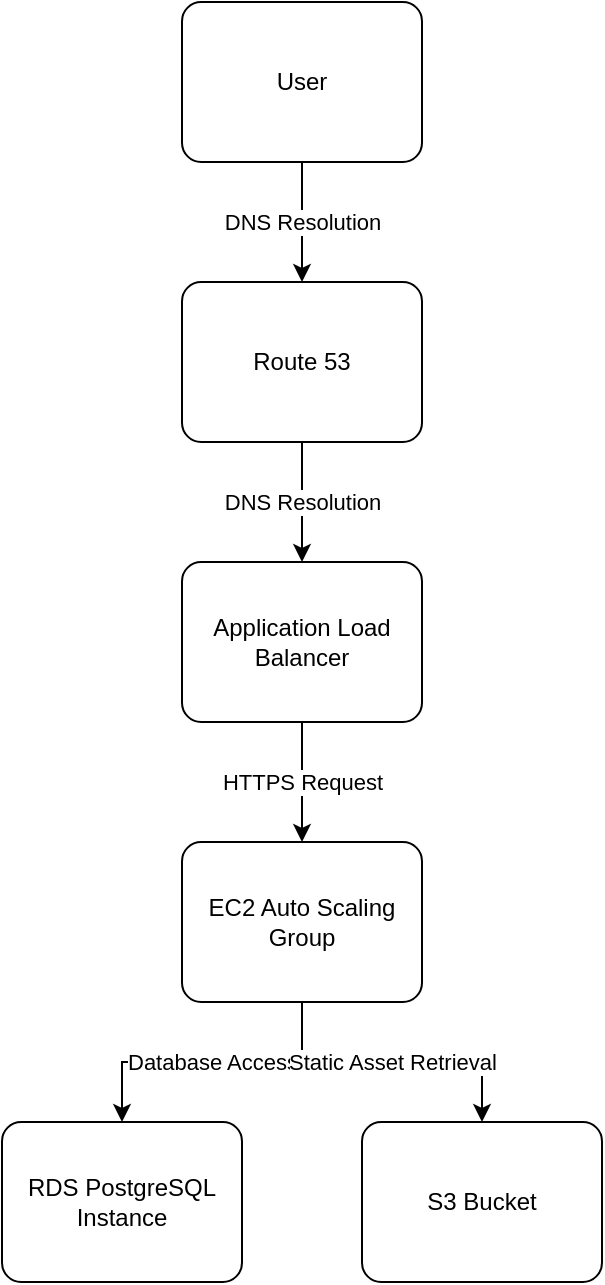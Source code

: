 <?xml version="1.0" ?>
<mxfile>
  <diagram id="diagram-1" name="Page-1">
    <mxGraphModel dx="1400" dy="800" grid="1" gridSize="10" guides="1" tooltips="1" connect="1" arrows="1">
      <root>
        <mxCell id="0"/>
        <mxCell id="1" parent="0"/>
        <mxCell id="2" value="User" style="rounded=1;whiteSpace=wrap;html=1;arcSize=12;" parent="1" vertex="1">
          <mxGeometry x="510.0" y="40" width="120" height="80" as="geometry"/>
        </mxCell>
        <mxCell id="3" value="Route 53" style="rounded=1;whiteSpace=wrap;html=1;arcSize=12;" parent="1" vertex="1">
          <mxGeometry x="510.0" y="180" width="120" height="80" as="geometry"/>
        </mxCell>
        <mxCell id="4" value="Application Load Balancer" style="rounded=1;whiteSpace=wrap;html=1;arcSize=12;" parent="1" vertex="1">
          <mxGeometry x="510.0" y="320" width="120" height="80" as="geometry"/>
        </mxCell>
        <mxCell id="5" value="EC2 Auto Scaling Group" style="rounded=1;whiteSpace=wrap;html=1;arcSize=12;" parent="1" vertex="1">
          <mxGeometry x="510.0" y="460" width="120" height="80" as="geometry"/>
        </mxCell>
        <mxCell id="6" value="RDS PostgreSQL Instance" style="rounded=1;whiteSpace=wrap;html=1;arcSize=12;" parent="1" vertex="1">
          <mxGeometry x="420.0" y="600" width="120" height="80" as="geometry"/>
        </mxCell>
        <mxCell id="7" value="S3 Bucket" style="rounded=1;whiteSpace=wrap;html=1;arcSize=12;" parent="1" vertex="1">
          <mxGeometry x="600.0" y="600" width="120" height="80" as="geometry"/>
        </mxCell>
        <mxCell id="8" value="DNS Resolution" style="edgeStyle=orthogonalEdgeStyle;rounded=0;orthogonalLoop=1;jettySize=auto;html=1;endArrow=classic;endFill=1;" parent="1" edge="1" source="2" target="3">
          <mxGeometry relative="1" as="geometry"/>
        </mxCell>
        <mxCell id="9" value="DNS Resolution" style="edgeStyle=orthogonalEdgeStyle;rounded=0;orthogonalLoop=1;jettySize=auto;html=1;endArrow=classic;endFill=1;" parent="1" edge="1" source="3" target="4">
          <mxGeometry relative="1" as="geometry"/>
        </mxCell>
        <mxCell id="10" value="HTTPS Request" style="edgeStyle=orthogonalEdgeStyle;rounded=0;orthogonalLoop=1;jettySize=auto;html=1;endArrow=classic;endFill=1;" parent="1" edge="1" source="4" target="5">
          <mxGeometry relative="1" as="geometry"/>
        </mxCell>
        <mxCell id="11" value="Database Access" style="edgeStyle=orthogonalEdgeStyle;rounded=0;orthogonalLoop=1;jettySize=auto;html=1;endArrow=classic;endFill=1;" parent="1" edge="1" source="5" target="6">
          <mxGeometry relative="1" as="geometry"/>
        </mxCell>
        <mxCell id="12" value="Static Asset Retrieval" style="edgeStyle=orthogonalEdgeStyle;rounded=0;orthogonalLoop=1;jettySize=auto;html=1;endArrow=classic;endFill=1;" parent="1" edge="1" source="5" target="7">
          <mxGeometry relative="1" as="geometry"/>
        </mxCell>
      </root>
    </mxGraphModel>
  </diagram>
</mxfile>
